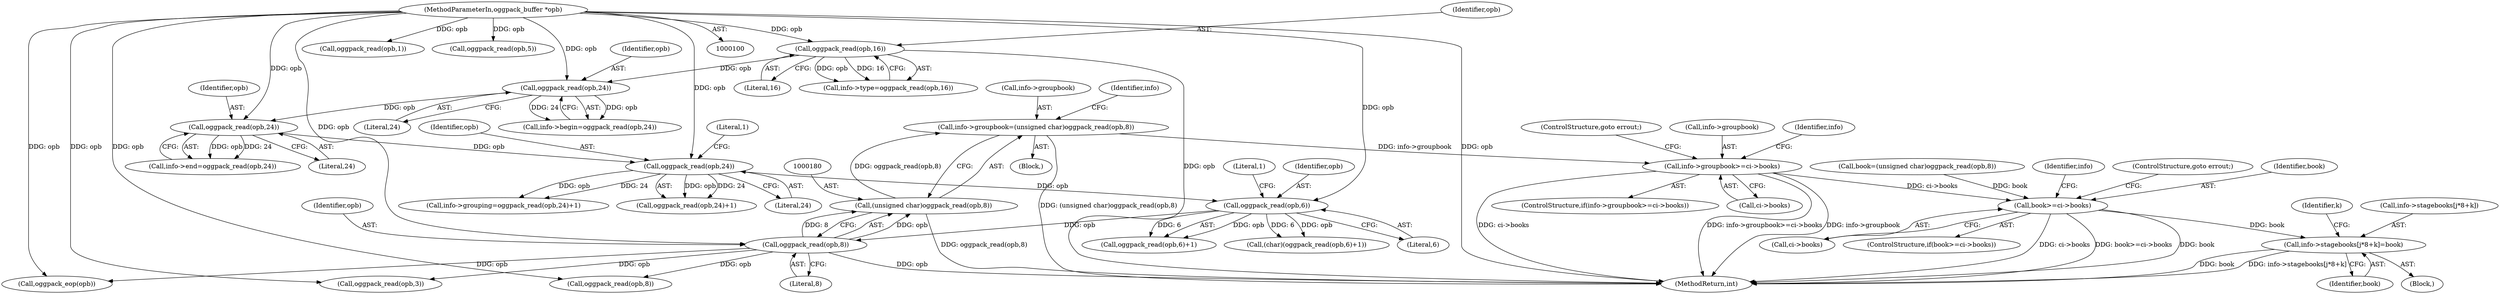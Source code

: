 digraph "1_Android_659030a2e80c38fb8da0a4eb68695349eec6778b_0@pointer" {
"1000185" [label="(Call,info->groupbook>=ci->books)"];
"1000175" [label="(Call,info->groupbook=(unsigned char)oggpack_read(opb,8))"];
"1000179" [label="(Call,(unsigned char)oggpack_read(opb,8))"];
"1000181" [label="(Call,oggpack_read(opb,8))"];
"1000171" [label="(Call,oggpack_read(opb,6))"];
"1000160" [label="(Call,oggpack_read(opb,24))"];
"1000152" [label="(Call,oggpack_read(opb,24))"];
"1000145" [label="(Call,oggpack_read(opb,24))"];
"1000125" [label="(Call,oggpack_read(opb,16))"];
"1000103" [label="(MethodParameterIn,oggpack_buffer *opb)"];
"1000301" [label="(Call,book>=ci->books)"];
"1000307" [label="(Call,info->stagebooks[j*8+k]=book)"];
"1000168" [label="(Call,(char)(oggpack_read(opb,6)+1))"];
"1000154" [label="(Literal,24)"];
"1000306" [label="(ControlStructure,goto errout;)"];
"1000189" [label="(Call,ci->books)"];
"1000148" [label="(Call,info->end=oggpack_read(opb,24))"];
"1000195" [label="(Identifier,info)"];
"1000300" [label="(ControlStructure,if(book>=ci->books))"];
"1000185" [label="(Call,info->groupbook>=ci->books)"];
"1000175" [label="(Call,info->groupbook=(unsigned char)oggpack_read(opb,8))"];
"1000321" [label="(Identifier,k)"];
"1000182" [label="(Identifier,opb)"];
"1000176" [label="(Call,info->groupbook)"];
"1000163" [label="(Literal,1)"];
"1000155" [label="(Call,info->grouping=oggpack_read(opb,24)+1)"];
"1000302" [label="(Identifier,book)"];
"1000179" [label="(Call,(unsigned char)oggpack_read(opb,8))"];
"1000293" [label="(Call,book=(unsigned char)oggpack_read(opb,8))"];
"1000301" [label="(Call,book>=ci->books)"];
"1000346" [label="(Call,oggpack_eop(opb))"];
"1000174" [label="(Literal,1)"];
"1000307" [label="(Call,info->stagebooks[j*8+k]=book)"];
"1000171" [label="(Call,oggpack_read(opb,6))"];
"1000170" [label="(Call,oggpack_read(opb,6)+1)"];
"1000152" [label="(Call,oggpack_read(opb,24))"];
"1000159" [label="(Call,oggpack_read(opb,24)+1)"];
"1000192" [label="(ControlStructure,goto errout;)"];
"1000317" [label="(Identifier,book)"];
"1000162" [label="(Literal,24)"];
"1000187" [label="(Identifier,info)"];
"1000145" [label="(Call,oggpack_read(opb,24))"];
"1000181" [label="(Call,oggpack_read(opb,8))"];
"1000161" [label="(Identifier,opb)"];
"1000308" [label="(Call,info->stagebooks[j*8+k])"];
"1000186" [label="(Call,info->groupbook)"];
"1000125" [label="(Call,oggpack_read(opb,16))"];
"1000104" [label="(Block,)"];
"1000153" [label="(Identifier,opb)"];
"1000242" [label="(Call,oggpack_read(opb,1))"];
"1000160" [label="(Call,oggpack_read(opb,24))"];
"1000248" [label="(Call,oggpack_read(opb,5))"];
"1000356" [label="(MethodReturn,int)"];
"1000173" [label="(Literal,6)"];
"1000238" [label="(Call,oggpack_read(opb,3))"];
"1000127" [label="(Literal,16)"];
"1000291" [label="(Block,)"];
"1000146" [label="(Identifier,opb)"];
"1000141" [label="(Call,info->begin=oggpack_read(opb,24))"];
"1000310" [label="(Identifier,info)"];
"1000121" [label="(Call,info->type=oggpack_read(opb,16))"];
"1000303" [label="(Call,ci->books)"];
"1000184" [label="(ControlStructure,if(info->groupbook>=ci->books))"];
"1000103" [label="(MethodParameterIn,oggpack_buffer *opb)"];
"1000297" [label="(Call,oggpack_read(opb,8))"];
"1000147" [label="(Literal,24)"];
"1000183" [label="(Literal,8)"];
"1000126" [label="(Identifier,opb)"];
"1000172" [label="(Identifier,opb)"];
"1000185" -> "1000184"  [label="AST: "];
"1000185" -> "1000189"  [label="CFG: "];
"1000186" -> "1000185"  [label="AST: "];
"1000189" -> "1000185"  [label="AST: "];
"1000192" -> "1000185"  [label="CFG: "];
"1000195" -> "1000185"  [label="CFG: "];
"1000185" -> "1000356"  [label="DDG: info->groupbook>=ci->books"];
"1000185" -> "1000356"  [label="DDG: info->groupbook"];
"1000185" -> "1000356"  [label="DDG: ci->books"];
"1000175" -> "1000185"  [label="DDG: info->groupbook"];
"1000185" -> "1000301"  [label="DDG: ci->books"];
"1000175" -> "1000104"  [label="AST: "];
"1000175" -> "1000179"  [label="CFG: "];
"1000176" -> "1000175"  [label="AST: "];
"1000179" -> "1000175"  [label="AST: "];
"1000187" -> "1000175"  [label="CFG: "];
"1000175" -> "1000356"  [label="DDG: (unsigned char)oggpack_read(opb,8)"];
"1000179" -> "1000175"  [label="DDG: oggpack_read(opb,8)"];
"1000179" -> "1000181"  [label="CFG: "];
"1000180" -> "1000179"  [label="AST: "];
"1000181" -> "1000179"  [label="AST: "];
"1000179" -> "1000356"  [label="DDG: oggpack_read(opb,8)"];
"1000181" -> "1000179"  [label="DDG: opb"];
"1000181" -> "1000179"  [label="DDG: 8"];
"1000181" -> "1000183"  [label="CFG: "];
"1000182" -> "1000181"  [label="AST: "];
"1000183" -> "1000181"  [label="AST: "];
"1000181" -> "1000356"  [label="DDG: opb"];
"1000171" -> "1000181"  [label="DDG: opb"];
"1000103" -> "1000181"  [label="DDG: opb"];
"1000181" -> "1000238"  [label="DDG: opb"];
"1000181" -> "1000297"  [label="DDG: opb"];
"1000181" -> "1000346"  [label="DDG: opb"];
"1000171" -> "1000170"  [label="AST: "];
"1000171" -> "1000173"  [label="CFG: "];
"1000172" -> "1000171"  [label="AST: "];
"1000173" -> "1000171"  [label="AST: "];
"1000174" -> "1000171"  [label="CFG: "];
"1000171" -> "1000168"  [label="DDG: opb"];
"1000171" -> "1000168"  [label="DDG: 6"];
"1000171" -> "1000170"  [label="DDG: opb"];
"1000171" -> "1000170"  [label="DDG: 6"];
"1000160" -> "1000171"  [label="DDG: opb"];
"1000103" -> "1000171"  [label="DDG: opb"];
"1000160" -> "1000159"  [label="AST: "];
"1000160" -> "1000162"  [label="CFG: "];
"1000161" -> "1000160"  [label="AST: "];
"1000162" -> "1000160"  [label="AST: "];
"1000163" -> "1000160"  [label="CFG: "];
"1000160" -> "1000155"  [label="DDG: opb"];
"1000160" -> "1000155"  [label="DDG: 24"];
"1000160" -> "1000159"  [label="DDG: opb"];
"1000160" -> "1000159"  [label="DDG: 24"];
"1000152" -> "1000160"  [label="DDG: opb"];
"1000103" -> "1000160"  [label="DDG: opb"];
"1000152" -> "1000148"  [label="AST: "];
"1000152" -> "1000154"  [label="CFG: "];
"1000153" -> "1000152"  [label="AST: "];
"1000154" -> "1000152"  [label="AST: "];
"1000148" -> "1000152"  [label="CFG: "];
"1000152" -> "1000148"  [label="DDG: opb"];
"1000152" -> "1000148"  [label="DDG: 24"];
"1000145" -> "1000152"  [label="DDG: opb"];
"1000103" -> "1000152"  [label="DDG: opb"];
"1000145" -> "1000141"  [label="AST: "];
"1000145" -> "1000147"  [label="CFG: "];
"1000146" -> "1000145"  [label="AST: "];
"1000147" -> "1000145"  [label="AST: "];
"1000141" -> "1000145"  [label="CFG: "];
"1000145" -> "1000141"  [label="DDG: opb"];
"1000145" -> "1000141"  [label="DDG: 24"];
"1000125" -> "1000145"  [label="DDG: opb"];
"1000103" -> "1000145"  [label="DDG: opb"];
"1000125" -> "1000121"  [label="AST: "];
"1000125" -> "1000127"  [label="CFG: "];
"1000126" -> "1000125"  [label="AST: "];
"1000127" -> "1000125"  [label="AST: "];
"1000121" -> "1000125"  [label="CFG: "];
"1000125" -> "1000356"  [label="DDG: opb"];
"1000125" -> "1000121"  [label="DDG: opb"];
"1000125" -> "1000121"  [label="DDG: 16"];
"1000103" -> "1000125"  [label="DDG: opb"];
"1000103" -> "1000100"  [label="AST: "];
"1000103" -> "1000356"  [label="DDG: opb"];
"1000103" -> "1000238"  [label="DDG: opb"];
"1000103" -> "1000242"  [label="DDG: opb"];
"1000103" -> "1000248"  [label="DDG: opb"];
"1000103" -> "1000297"  [label="DDG: opb"];
"1000103" -> "1000346"  [label="DDG: opb"];
"1000301" -> "1000300"  [label="AST: "];
"1000301" -> "1000303"  [label="CFG: "];
"1000302" -> "1000301"  [label="AST: "];
"1000303" -> "1000301"  [label="AST: "];
"1000306" -> "1000301"  [label="CFG: "];
"1000310" -> "1000301"  [label="CFG: "];
"1000301" -> "1000356"  [label="DDG: ci->books"];
"1000301" -> "1000356"  [label="DDG: book>=ci->books"];
"1000301" -> "1000356"  [label="DDG: book"];
"1000293" -> "1000301"  [label="DDG: book"];
"1000301" -> "1000307"  [label="DDG: book"];
"1000307" -> "1000291"  [label="AST: "];
"1000307" -> "1000317"  [label="CFG: "];
"1000308" -> "1000307"  [label="AST: "];
"1000317" -> "1000307"  [label="AST: "];
"1000321" -> "1000307"  [label="CFG: "];
"1000307" -> "1000356"  [label="DDG: info->stagebooks[j*8+k]"];
"1000307" -> "1000356"  [label="DDG: book"];
}
